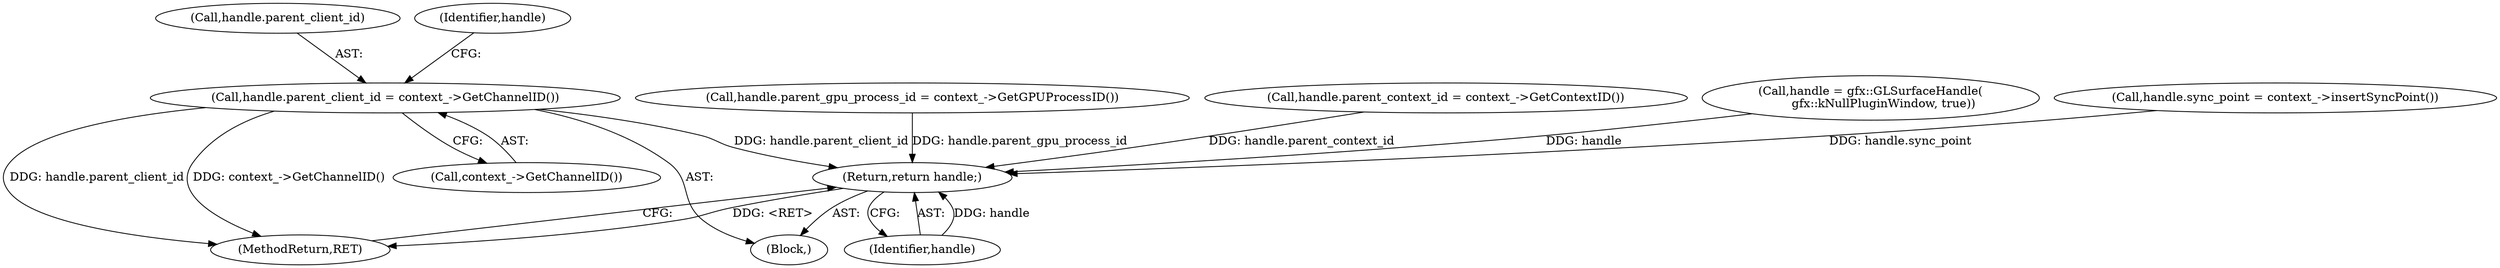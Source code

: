 digraph "1_Chrome_18d67244984a574ba2dd8779faabc0e3e34f4b76_10@del" {
"1000122" [label="(Call,handle.parent_client_id = context_->GetChannelID())"];
"1000152" [label="(Return,return handle;)"];
"1000153" [label="(Identifier,handle)"];
"1000117" [label="(Call,handle.parent_gpu_process_id = context_->GetGPUProcessID())"];
"1000127" [label="(Call,handle.parent_context_id = context_->GetContextID())"];
"1000126" [label="(Call,context_->GetChannelID())"];
"1000154" [label="(MethodReturn,RET)"];
"1000152" [label="(Return,return handle;)"];
"1000123" [label="(Call,handle.parent_client_id)"];
"1000122" [label="(Call,handle.parent_client_id = context_->GetChannelID())"];
"1000112" [label="(Call,handle = gfx::GLSurfaceHandle(\n       gfx::kNullPluginWindow, true))"];
"1000146" [label="(Call,handle.sync_point = context_->insertSyncPoint())"];
"1000101" [label="(Block,)"];
"1000129" [label="(Identifier,handle)"];
"1000122" -> "1000101"  [label="AST: "];
"1000122" -> "1000126"  [label="CFG: "];
"1000123" -> "1000122"  [label="AST: "];
"1000126" -> "1000122"  [label="AST: "];
"1000129" -> "1000122"  [label="CFG: "];
"1000122" -> "1000154"  [label="DDG: context_->GetChannelID()"];
"1000122" -> "1000154"  [label="DDG: handle.parent_client_id"];
"1000122" -> "1000152"  [label="DDG: handle.parent_client_id"];
"1000152" -> "1000101"  [label="AST: "];
"1000152" -> "1000153"  [label="CFG: "];
"1000153" -> "1000152"  [label="AST: "];
"1000154" -> "1000152"  [label="CFG: "];
"1000152" -> "1000154"  [label="DDG: <RET>"];
"1000153" -> "1000152"  [label="DDG: handle"];
"1000117" -> "1000152"  [label="DDG: handle.parent_gpu_process_id"];
"1000112" -> "1000152"  [label="DDG: handle"];
"1000127" -> "1000152"  [label="DDG: handle.parent_context_id"];
"1000146" -> "1000152"  [label="DDG: handle.sync_point"];
}
